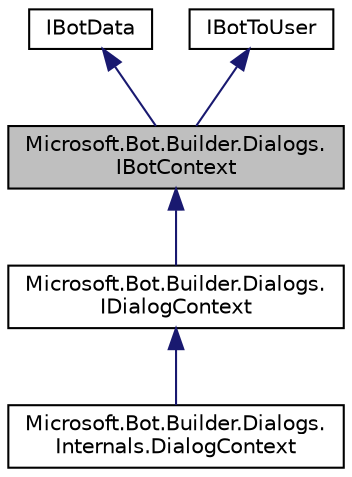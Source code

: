 digraph "Microsoft.Bot.Builder.Dialogs.IBotContext"
{
  edge [fontname="Helvetica",fontsize="10",labelfontname="Helvetica",labelfontsize="10"];
  node [fontname="Helvetica",fontsize="10",shape=record];
  Node1 [label="Microsoft.Bot.Builder.Dialogs.\lIBotContext",height=0.2,width=0.4,color="black", fillcolor="grey75", style="filled", fontcolor="black"];
  Node2 -> Node1 [dir="back",color="midnightblue",fontsize="10",style="solid",fontname="Helvetica"];
  Node2 [label="IBotData",height=0.2,width=0.4,color="black", fillcolor="white", style="filled",URL="$db/d9b/interface_microsoft_1_1_bot_1_1_builder_1_1_dialogs_1_1_internals_1_1_i_bot_data.html",tooltip="Private bot data. "];
  Node3 -> Node1 [dir="back",color="midnightblue",fontsize="10",style="solid",fontname="Helvetica"];
  Node3 [label="IBotToUser",height=0.2,width=0.4,color="black", fillcolor="white", style="filled",URL="$d9/d2c/interface_microsoft_1_1_bot_1_1_builder_1_1_dialogs_1_1_internals_1_1_i_bot_to_user.html",tooltip="Methods to send a message from the bot to the user. "];
  Node1 -> Node4 [dir="back",color="midnightblue",fontsize="10",style="solid",fontname="Helvetica"];
  Node4 [label="Microsoft.Bot.Builder.Dialogs.\lIDialogContext",height=0.2,width=0.4,color="black", fillcolor="white", style="filled",URL="$d1/dc6/interface_microsoft_1_1_bot_1_1_builder_1_1_dialogs_1_1_i_dialog_context.html",tooltip="The context for the execution of a dialog&#39;s conversational process. "];
  Node4 -> Node5 [dir="back",color="midnightblue",fontsize="10",style="solid",fontname="Helvetica"];
  Node5 [label="Microsoft.Bot.Builder.Dialogs.\lInternals.DialogContext",height=0.2,width=0.4,color="black", fillcolor="white", style="filled",URL="$de/df0/class_microsoft_1_1_bot_1_1_builder_1_1_dialogs_1_1_internals_1_1_dialog_context.html"];
}
